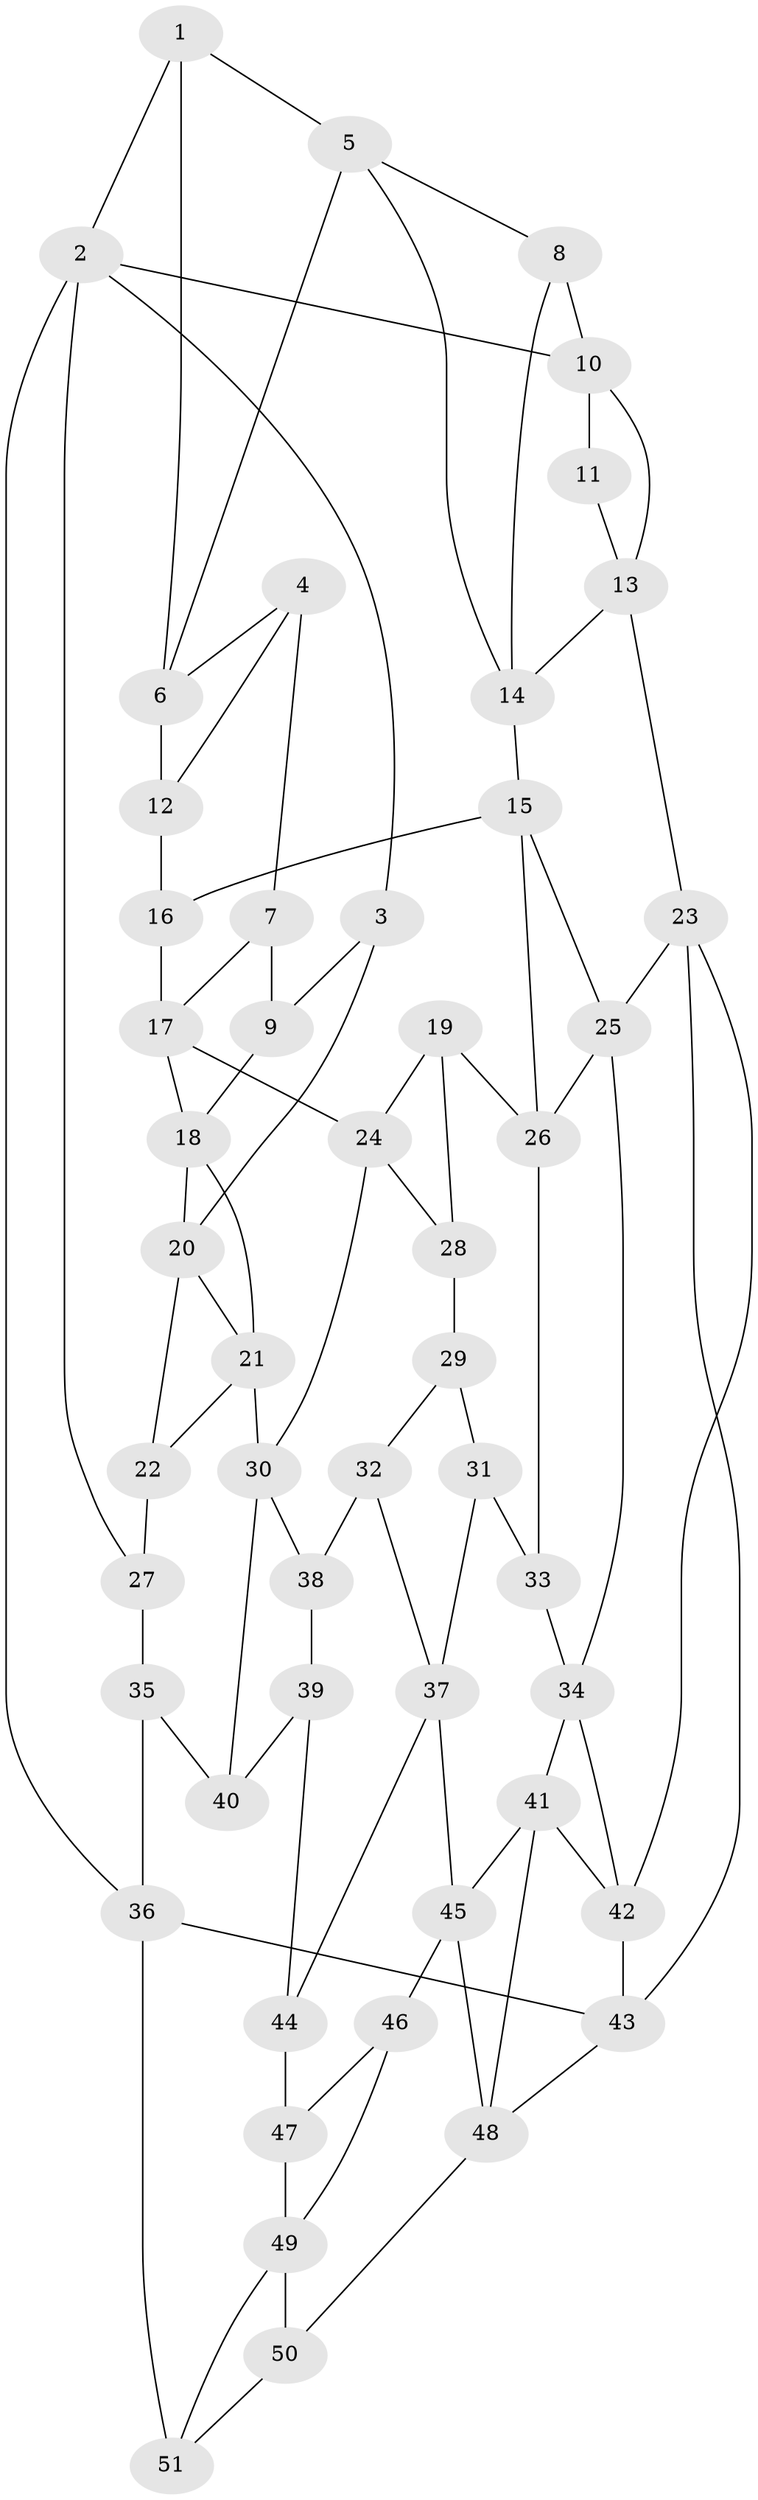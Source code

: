 // original degree distribution, {3: 0.0196078431372549, 4: 0.23529411764705882, 6: 0.21568627450980393, 5: 0.5294117647058824}
// Generated by graph-tools (version 1.1) at 2025/03/03/09/25 03:03:24]
// undirected, 51 vertices, 89 edges
graph export_dot {
graph [start="1"]
  node [color=gray90,style=filled];
  1;
  2;
  3;
  4;
  5;
  6;
  7;
  8;
  9;
  10;
  11;
  12;
  13;
  14;
  15;
  16;
  17;
  18;
  19;
  20;
  21;
  22;
  23;
  24;
  25;
  26;
  27;
  28;
  29;
  30;
  31;
  32;
  33;
  34;
  35;
  36;
  37;
  38;
  39;
  40;
  41;
  42;
  43;
  44;
  45;
  46;
  47;
  48;
  49;
  50;
  51;
  1 -- 2 [weight=1.0];
  1 -- 5 [weight=1.0];
  1 -- 6 [weight=1.0];
  2 -- 3 [weight=1.0];
  2 -- 10 [weight=1.0];
  2 -- 27 [weight=1.0];
  2 -- 36 [weight=2.0];
  3 -- 9 [weight=1.0];
  3 -- 20 [weight=1.0];
  4 -- 6 [weight=1.0];
  4 -- 7 [weight=1.0];
  4 -- 12 [weight=1.0];
  5 -- 6 [weight=1.0];
  5 -- 8 [weight=1.0];
  5 -- 14 [weight=1.0];
  6 -- 12 [weight=1.0];
  7 -- 9 [weight=2.0];
  7 -- 17 [weight=1.0];
  8 -- 10 [weight=2.0];
  8 -- 14 [weight=1.0];
  9 -- 18 [weight=1.0];
  10 -- 11 [weight=2.0];
  10 -- 13 [weight=1.0];
  11 -- 13 [weight=1.0];
  12 -- 16 [weight=2.0];
  13 -- 14 [weight=1.0];
  13 -- 23 [weight=1.0];
  14 -- 15 [weight=1.0];
  15 -- 16 [weight=1.0];
  15 -- 25 [weight=1.0];
  15 -- 26 [weight=1.0];
  16 -- 17 [weight=1.0];
  17 -- 18 [weight=1.0];
  17 -- 24 [weight=1.0];
  18 -- 20 [weight=1.0];
  18 -- 21 [weight=1.0];
  19 -- 24 [weight=1.0];
  19 -- 26 [weight=1.0];
  19 -- 28 [weight=1.0];
  20 -- 21 [weight=1.0];
  20 -- 22 [weight=1.0];
  21 -- 22 [weight=1.0];
  21 -- 30 [weight=1.0];
  22 -- 27 [weight=2.0];
  23 -- 25 [weight=1.0];
  23 -- 42 [weight=1.0];
  23 -- 43 [weight=1.0];
  24 -- 28 [weight=1.0];
  24 -- 30 [weight=1.0];
  25 -- 26 [weight=1.0];
  25 -- 34 [weight=1.0];
  26 -- 33 [weight=1.0];
  27 -- 35 [weight=1.0];
  28 -- 29 [weight=2.0];
  29 -- 31 [weight=1.0];
  29 -- 32 [weight=1.0];
  30 -- 38 [weight=1.0];
  30 -- 40 [weight=1.0];
  31 -- 33 [weight=2.0];
  31 -- 37 [weight=1.0];
  32 -- 37 [weight=1.0];
  32 -- 38 [weight=2.0];
  33 -- 34 [weight=1.0];
  34 -- 41 [weight=1.0];
  34 -- 42 [weight=1.0];
  35 -- 36 [weight=1.0];
  35 -- 40 [weight=2.0];
  36 -- 43 [weight=1.0];
  36 -- 51 [weight=2.0];
  37 -- 44 [weight=1.0];
  37 -- 45 [weight=1.0];
  38 -- 39 [weight=1.0];
  39 -- 40 [weight=1.0];
  39 -- 44 [weight=1.0];
  41 -- 42 [weight=1.0];
  41 -- 45 [weight=1.0];
  41 -- 48 [weight=1.0];
  42 -- 43 [weight=1.0];
  43 -- 48 [weight=1.0];
  44 -- 47 [weight=2.0];
  45 -- 46 [weight=1.0];
  45 -- 48 [weight=1.0];
  46 -- 47 [weight=1.0];
  46 -- 49 [weight=1.0];
  47 -- 49 [weight=1.0];
  48 -- 50 [weight=1.0];
  49 -- 50 [weight=1.0];
  49 -- 51 [weight=1.0];
  50 -- 51 [weight=1.0];
}
